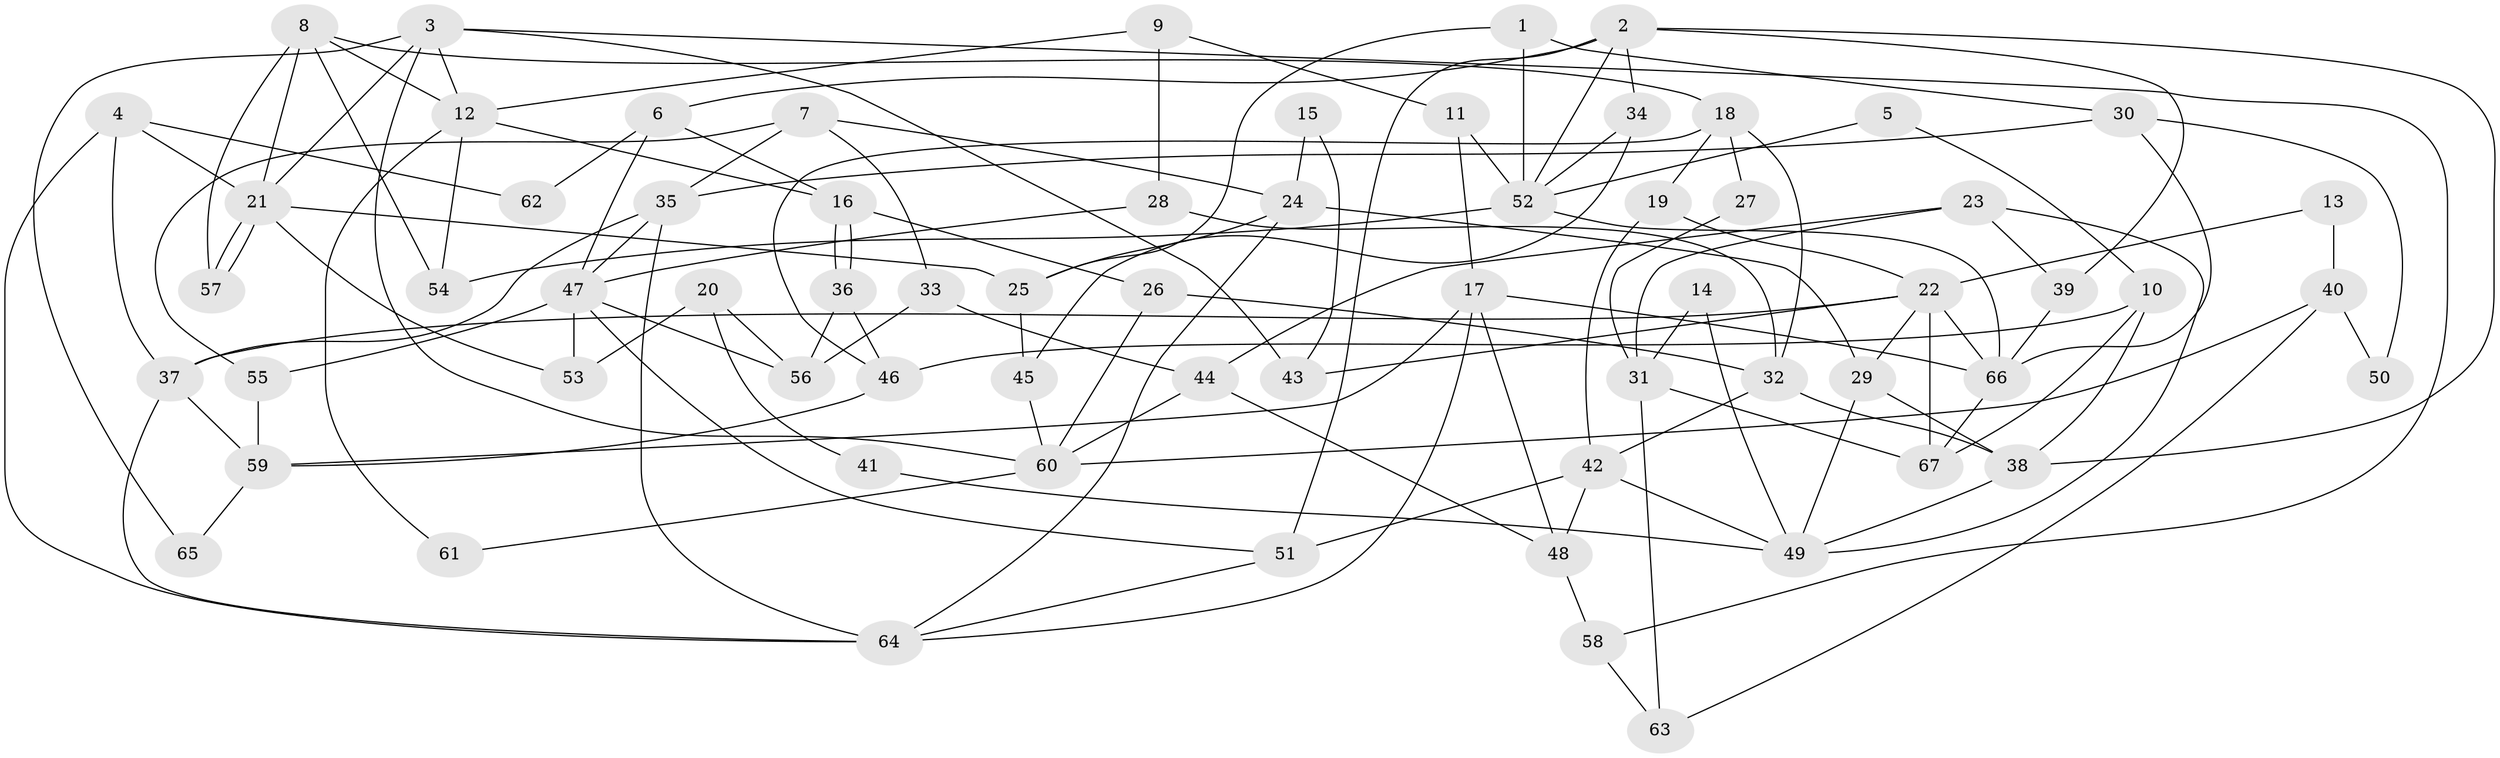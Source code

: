 // Generated by graph-tools (version 1.1) at 2025/02/03/09/25 03:02:15]
// undirected, 67 vertices, 134 edges
graph export_dot {
graph [start="1"]
  node [color=gray90,style=filled];
  1;
  2;
  3;
  4;
  5;
  6;
  7;
  8;
  9;
  10;
  11;
  12;
  13;
  14;
  15;
  16;
  17;
  18;
  19;
  20;
  21;
  22;
  23;
  24;
  25;
  26;
  27;
  28;
  29;
  30;
  31;
  32;
  33;
  34;
  35;
  36;
  37;
  38;
  39;
  40;
  41;
  42;
  43;
  44;
  45;
  46;
  47;
  48;
  49;
  50;
  51;
  52;
  53;
  54;
  55;
  56;
  57;
  58;
  59;
  60;
  61;
  62;
  63;
  64;
  65;
  66;
  67;
  1 -- 25;
  1 -- 52;
  1 -- 30;
  2 -- 52;
  2 -- 51;
  2 -- 6;
  2 -- 34;
  2 -- 38;
  2 -- 39;
  3 -- 60;
  3 -- 21;
  3 -- 12;
  3 -- 43;
  3 -- 58;
  3 -- 65;
  4 -- 37;
  4 -- 21;
  4 -- 62;
  4 -- 64;
  5 -- 10;
  5 -- 52;
  6 -- 47;
  6 -- 16;
  6 -- 62;
  7 -- 35;
  7 -- 33;
  7 -- 24;
  7 -- 55;
  8 -- 21;
  8 -- 12;
  8 -- 18;
  8 -- 54;
  8 -- 57;
  9 -- 12;
  9 -- 28;
  9 -- 11;
  10 -- 46;
  10 -- 67;
  10 -- 38;
  11 -- 52;
  11 -- 17;
  12 -- 16;
  12 -- 54;
  12 -- 61;
  13 -- 40;
  13 -- 22;
  14 -- 31;
  14 -- 49;
  15 -- 43;
  15 -- 24;
  16 -- 36;
  16 -- 36;
  16 -- 26;
  17 -- 64;
  17 -- 48;
  17 -- 59;
  17 -- 66;
  18 -- 19;
  18 -- 27;
  18 -- 32;
  18 -- 46;
  19 -- 22;
  19 -- 42;
  20 -- 53;
  20 -- 56;
  20 -- 41;
  21 -- 25;
  21 -- 57;
  21 -- 57;
  21 -- 53;
  22 -- 37;
  22 -- 66;
  22 -- 29;
  22 -- 43;
  22 -- 67;
  23 -- 39;
  23 -- 49;
  23 -- 31;
  23 -- 44;
  24 -- 29;
  24 -- 25;
  24 -- 64;
  25 -- 45;
  26 -- 32;
  26 -- 60;
  27 -- 31;
  28 -- 32;
  28 -- 47;
  29 -- 38;
  29 -- 49;
  30 -- 35;
  30 -- 50;
  30 -- 66;
  31 -- 67;
  31 -- 63;
  32 -- 38;
  32 -- 42;
  33 -- 44;
  33 -- 56;
  34 -- 52;
  34 -- 45;
  35 -- 64;
  35 -- 47;
  35 -- 37;
  36 -- 46;
  36 -- 56;
  37 -- 64;
  37 -- 59;
  38 -- 49;
  39 -- 66;
  40 -- 60;
  40 -- 63;
  40 -- 50;
  41 -- 49;
  42 -- 49;
  42 -- 48;
  42 -- 51;
  44 -- 48;
  44 -- 60;
  45 -- 60;
  46 -- 59;
  47 -- 51;
  47 -- 55;
  47 -- 53;
  47 -- 56;
  48 -- 58;
  51 -- 64;
  52 -- 66;
  52 -- 54;
  55 -- 59;
  58 -- 63;
  59 -- 65;
  60 -- 61;
  66 -- 67;
}
